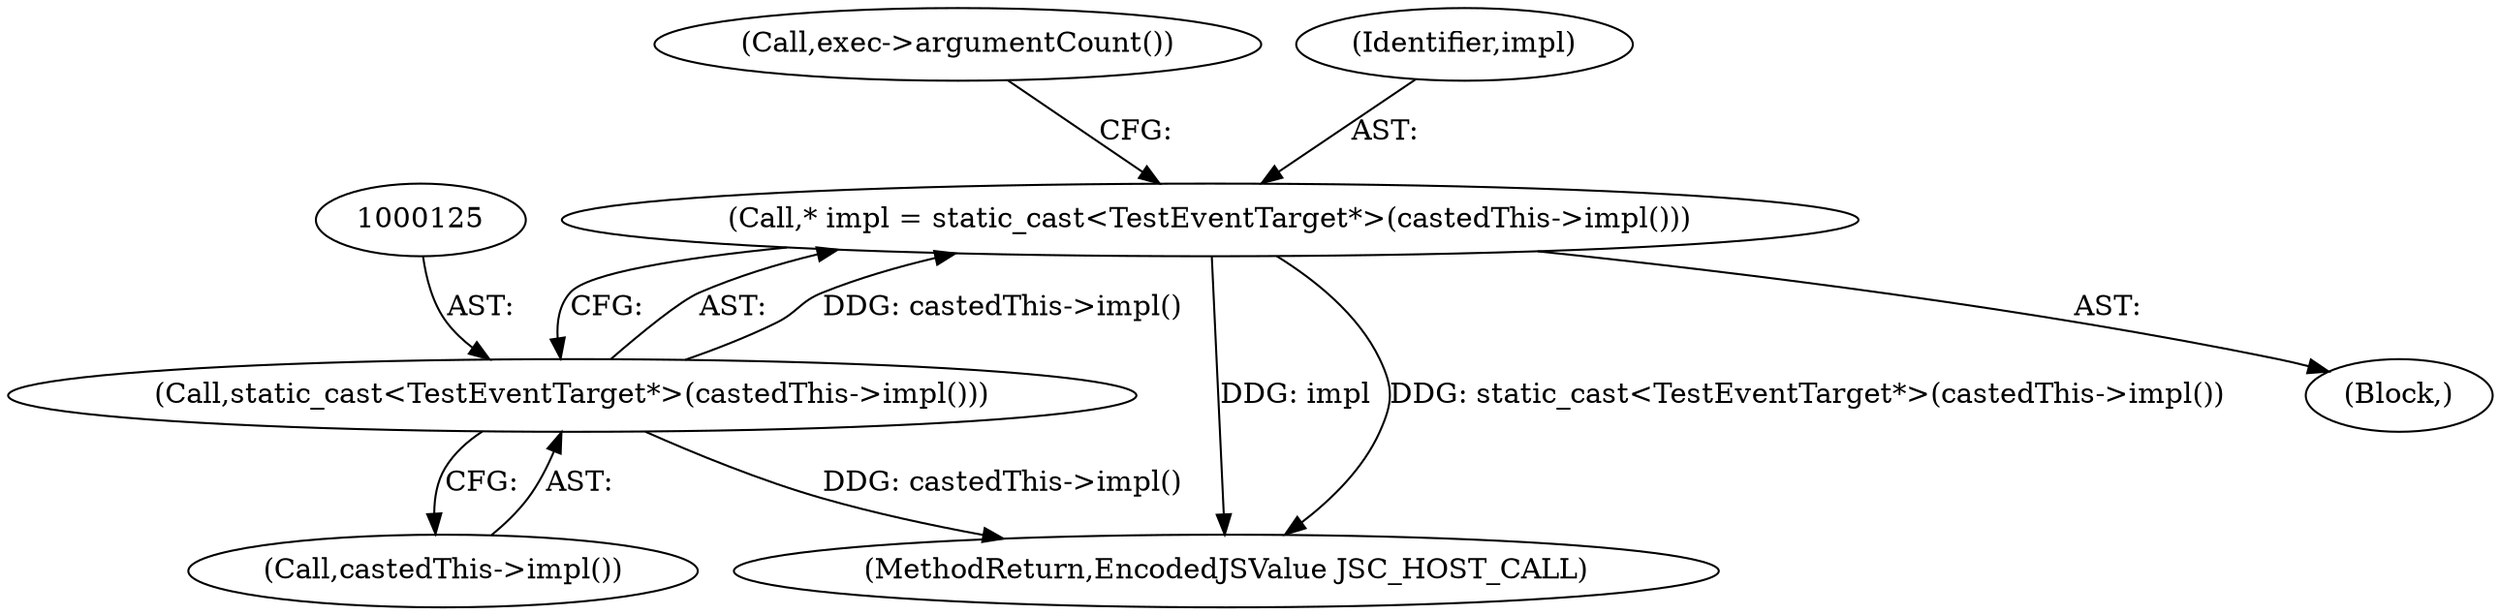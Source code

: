 digraph "0_Chrome_b944f670bb7a8a919daac497a4ea0536c954c201_14@pointer" {
"1000122" [label="(Call,* impl = static_cast<TestEventTarget*>(castedThis->impl()))"];
"1000124" [label="(Call,static_cast<TestEventTarget*>(castedThis->impl()))"];
"1000122" [label="(Call,* impl = static_cast<TestEventTarget*>(castedThis->impl()))"];
"1000166" [label="(MethodReturn,EncodedJSValue JSC_HOST_CALL)"];
"1000102" [label="(Block,)"];
"1000129" [label="(Call,exec->argumentCount())"];
"1000123" [label="(Identifier,impl)"];
"1000126" [label="(Call,castedThis->impl())"];
"1000124" [label="(Call,static_cast<TestEventTarget*>(castedThis->impl()))"];
"1000122" -> "1000102"  [label="AST: "];
"1000122" -> "1000124"  [label="CFG: "];
"1000123" -> "1000122"  [label="AST: "];
"1000124" -> "1000122"  [label="AST: "];
"1000129" -> "1000122"  [label="CFG: "];
"1000122" -> "1000166"  [label="DDG: impl"];
"1000122" -> "1000166"  [label="DDG: static_cast<TestEventTarget*>(castedThis->impl())"];
"1000124" -> "1000122"  [label="DDG: castedThis->impl()"];
"1000124" -> "1000126"  [label="CFG: "];
"1000125" -> "1000124"  [label="AST: "];
"1000126" -> "1000124"  [label="AST: "];
"1000124" -> "1000166"  [label="DDG: castedThis->impl()"];
}

